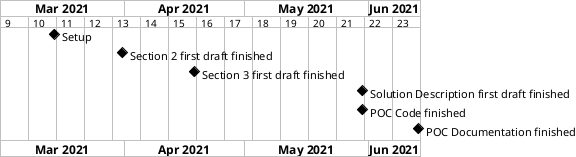 @startgantt
skinparam backgroundcolor transparent

printscale weekly
project starts on 2021-03-01

[Setup] happens 2021-03-14
[Section 2 first draft finished] happens 2021-03-31
[Section 3 first draft finished] happens 2021-04-18
[Solution Description first draft finished] happens 2021-05-30
[POC Code finished] happens 2021-05-30
[POC Documentation finished] happens 2021-06-13

@endgantt
